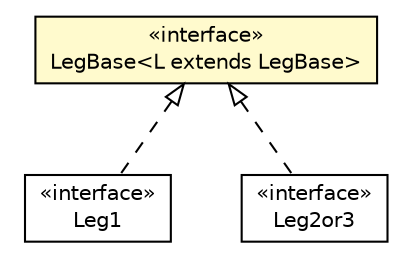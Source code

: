 #!/usr/local/bin/dot
#
# Class diagram 
# Generated by UMLGraph version R5_6 (http://www.umlgraph.org/)
#

digraph G {
	edge [fontname="Helvetica",fontsize=10,labelfontname="Helvetica",labelfontsize=10];
	node [fontname="Helvetica",fontsize=10,shape=plaintext];
	nodesep=0.25;
	ranksep=0.5;
	// eu.itesla_project.iidm.network.ThreeWindingsTransformer.LegBase<L extends eu.itesla_project.iidm.network.ThreeWindingsTransformer.LegBase>
	c9068 [label=<<table title="eu.itesla_project.iidm.network.ThreeWindingsTransformer.LegBase" border="0" cellborder="1" cellspacing="0" cellpadding="2" port="p" bgcolor="lemonChiffon" href="./ThreeWindingsTransformer.LegBase.html">
		<tr><td><table border="0" cellspacing="0" cellpadding="1">
<tr><td align="center" balign="center"> &#171;interface&#187; </td></tr>
<tr><td align="center" balign="center"> LegBase&lt;L extends LegBase&gt; </td></tr>
		</table></td></tr>
		</table>>, URL="./ThreeWindingsTransformer.LegBase.html", fontname="Helvetica", fontcolor="black", fontsize=10.0];
	// eu.itesla_project.iidm.network.ThreeWindingsTransformer.Leg1
	c9069 [label=<<table title="eu.itesla_project.iidm.network.ThreeWindingsTransformer.Leg1" border="0" cellborder="1" cellspacing="0" cellpadding="2" port="p" href="./ThreeWindingsTransformer.Leg1.html">
		<tr><td><table border="0" cellspacing="0" cellpadding="1">
<tr><td align="center" balign="center"> &#171;interface&#187; </td></tr>
<tr><td align="center" balign="center"> Leg1 </td></tr>
		</table></td></tr>
		</table>>, URL="./ThreeWindingsTransformer.Leg1.html", fontname="Helvetica", fontcolor="black", fontsize=10.0];
	// eu.itesla_project.iidm.network.ThreeWindingsTransformer.Leg2or3
	c9070 [label=<<table title="eu.itesla_project.iidm.network.ThreeWindingsTransformer.Leg2or3" border="0" cellborder="1" cellspacing="0" cellpadding="2" port="p" href="./ThreeWindingsTransformer.Leg2or3.html">
		<tr><td><table border="0" cellspacing="0" cellpadding="1">
<tr><td align="center" balign="center"> &#171;interface&#187; </td></tr>
<tr><td align="center" balign="center"> Leg2or3 </td></tr>
		</table></td></tr>
		</table>>, URL="./ThreeWindingsTransformer.Leg2or3.html", fontname="Helvetica", fontcolor="black", fontsize=10.0];
	//eu.itesla_project.iidm.network.ThreeWindingsTransformer.Leg1 implements eu.itesla_project.iidm.network.ThreeWindingsTransformer.LegBase<L extends eu.itesla_project.iidm.network.ThreeWindingsTransformer.LegBase>
	c9068:p -> c9069:p [dir=back,arrowtail=empty,style=dashed];
	//eu.itesla_project.iidm.network.ThreeWindingsTransformer.Leg2or3 implements eu.itesla_project.iidm.network.ThreeWindingsTransformer.LegBase<L extends eu.itesla_project.iidm.network.ThreeWindingsTransformer.LegBase>
	c9068:p -> c9070:p [dir=back,arrowtail=empty,style=dashed];
}


